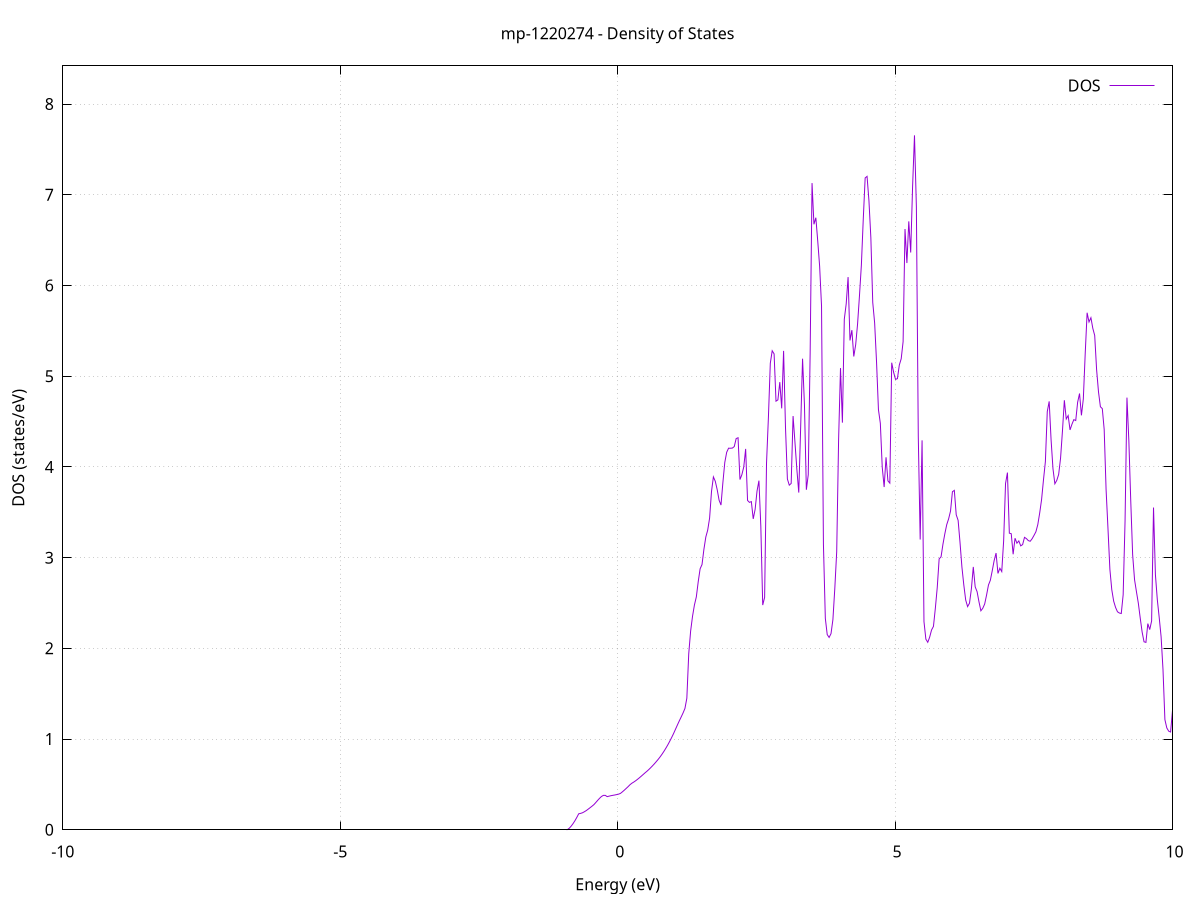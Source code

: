 set title 'mp-1220274 - Density of States'
set xlabel 'Energy (eV)'
set ylabel 'DOS (states/eV)'
set grid
set xrange [-10:10]
set yrange [0:8.421]
set xzeroaxis lt -1
set terminal png size 800,600
set output 'mp-1220274_dos_gnuplot.png'
plot '-' using 1:2 with lines title 'DOS'
-42.414000 0.000000
-42.379800 0.000000
-42.345600 0.000000
-42.311400 0.000000
-42.277300 0.000000
-42.243100 0.000000
-42.208900 0.000000
-42.174700 0.000000
-42.140500 0.000000
-42.106300 0.000000
-42.072100 0.000000
-42.037900 0.000000
-42.003700 0.000000
-41.969500 0.000000
-41.935400 0.000000
-41.901200 0.000000
-41.867000 0.000000
-41.832800 0.000000
-41.798600 0.000000
-41.764400 0.000000
-41.730200 0.000000
-41.696000 0.000000
-41.661800 0.000000
-41.627600 0.000000
-41.593500 0.000000
-41.559300 0.000000
-41.525100 0.000000
-41.490900 0.000000
-41.456700 0.000000
-41.422500 0.000000
-41.388300 0.000000
-41.354100 0.000000
-41.319900 0.000000
-41.285700 0.000000
-41.251500 0.000000
-41.217400 0.000000
-41.183200 0.000000
-41.149000 0.000000
-41.114800 0.000000
-41.080600 0.000000
-41.046400 0.000000
-41.012200 0.000000
-40.978000 0.000000
-40.943800 0.000000
-40.909600 0.000000
-40.875500 0.000000
-40.841300 0.000000
-40.807100 0.000000
-40.772900 0.000000
-40.738700 0.000000
-40.704500 0.000000
-40.670300 0.000000
-40.636100 0.000000
-40.601900 0.000000
-40.567700 0.000000
-40.533600 0.000000
-40.499400 0.000000
-40.465200 0.000000
-40.431000 0.000000
-40.396800 0.000000
-40.362600 0.000000
-40.328400 0.000000
-40.294200 0.000000
-40.260000 0.000000
-40.225800 0.000000
-40.191600 0.000000
-40.157500 0.000000
-40.123300 0.000000
-40.089100 0.000000
-40.054900 0.000000
-40.020700 0.000000
-39.986500 0.000000
-39.952300 0.000000
-39.918100 0.000000
-39.883900 0.000000
-39.849700 0.000000
-39.815600 0.000000
-39.781400 0.000000
-39.747200 0.000000
-39.713000 0.000000
-39.678800 0.000000
-39.644600 0.000000
-39.610400 0.000000
-39.576200 0.000000
-39.542000 0.000000
-39.507800 0.000000
-39.473700 0.000000
-39.439500 0.000000
-39.405300 0.000000
-39.371100 0.000000
-39.336900 0.000000
-39.302700 33.162400
-39.268500 95.856700
-39.234300 0.000000
-39.200100 0.000000
-39.165900 0.000000
-39.131700 0.000000
-39.097600 0.000000
-39.063400 0.000000
-39.029200 0.000000
-38.995000 0.000000
-38.960800 0.000000
-38.926600 0.000000
-38.892400 0.000000
-38.858200 0.000000
-38.824000 0.000000
-38.789800 0.000000
-38.755700 0.000000
-38.721500 0.000000
-38.687300 0.000000
-38.653100 0.000000
-38.618900 0.000000
-38.584700 0.000000
-38.550500 0.000000
-38.516300 0.000000
-38.482100 0.000000
-38.447900 0.000000
-38.413700 0.000000
-38.379600 0.000000
-38.345400 0.000000
-38.311200 0.000000
-38.277000 0.000000
-38.242800 0.000000
-38.208600 0.000000
-38.174400 0.000000
-38.140200 0.000000
-38.106000 0.000000
-38.071800 0.000000
-38.037700 0.000000
-38.003500 0.000000
-37.969300 0.000000
-37.935100 0.000000
-37.900900 0.000000
-37.866700 0.000000
-37.832500 0.000000
-37.798300 0.000000
-37.764100 0.000000
-37.729900 0.000000
-37.695800 0.000000
-37.661600 0.000000
-37.627400 0.000000
-37.593200 0.000000
-37.559000 0.000000
-37.524800 0.000000
-37.490600 0.000000
-37.456400 0.000000
-37.422200 0.000000
-37.388000 0.000000
-37.353800 0.000000
-37.319700 0.000000
-37.285500 0.000000
-37.251300 0.000000
-37.217100 0.000000
-37.182900 0.000000
-37.148700 0.000000
-37.114500 0.000000
-37.080300 0.000000
-37.046100 0.000000
-37.011900 0.000000
-36.977800 0.000000
-36.943600 0.000000
-36.909400 0.000000
-36.875200 0.000000
-36.841000 0.000000
-36.806800 0.000000
-36.772600 0.000000
-36.738400 0.000000
-36.704200 0.000000
-36.670000 0.000000
-36.635900 0.000000
-36.601700 0.000000
-36.567500 0.000000
-36.533300 0.000000
-36.499100 0.000000
-36.464900 0.000000
-36.430700 0.000000
-36.396500 0.000000
-36.362300 0.000000
-36.328100 0.000000
-36.293900 0.000000
-36.259800 0.000000
-36.225600 0.000000
-36.191400 0.000000
-36.157200 0.000000
-36.123000 0.000000
-36.088800 0.000000
-36.054600 0.000000
-36.020400 0.000000
-35.986200 0.000000
-35.952000 0.000000
-35.917900 0.000000
-35.883700 0.000000
-35.849500 0.000000
-35.815300 0.000000
-35.781100 0.000000
-35.746900 0.000000
-35.712700 0.000000
-35.678500 0.000000
-35.644300 0.000000
-35.610100 0.000000
-35.575900 0.000000
-35.541800 0.000000
-35.507600 0.000000
-35.473400 0.000000
-35.439200 0.000000
-35.405000 0.000000
-35.370800 0.000000
-35.336600 0.000000
-35.302400 0.000000
-35.268200 0.000000
-35.234000 0.000000
-35.199900 0.000000
-35.165700 0.000000
-35.131500 0.000000
-35.097300 0.000000
-35.063100 0.000000
-35.028900 0.000000
-34.994700 0.000000
-34.960500 0.000000
-34.926300 0.000000
-34.892100 0.000000
-34.858000 0.000000
-34.823800 0.000000
-34.789600 0.000000
-34.755400 0.000000
-34.721200 0.000000
-34.687000 0.000000
-34.652800 0.000000
-34.618600 0.000000
-34.584400 0.000000
-34.550200 0.000000
-34.516000 0.000000
-34.481900 0.000000
-34.447700 0.000000
-34.413500 9.543200
-34.379300 23.507400
-34.345100 46.622400
-34.310900 0.000000
-34.276700 0.000000
-34.242500 0.000000
-34.208300 0.000000
-34.174100 0.000000
-34.140000 0.000000
-34.105800 0.000000
-34.071600 0.000000
-34.037400 0.000000
-34.003200 0.000000
-33.969000 0.000000
-33.934800 0.000000
-33.900600 0.000000
-33.866400 0.000000
-33.832200 0.000000
-33.798100 0.000000
-33.763900 0.000000
-33.729700 0.000000
-33.695500 0.000000
-33.661300 0.000000
-33.627100 0.000000
-33.592900 0.000000
-33.558700 0.000000
-33.524500 0.000000
-33.490300 0.000000
-33.456100 0.000000
-33.422000 0.000000
-33.387800 0.000000
-33.353600 0.000000
-33.319400 0.000000
-33.285200 0.000000
-33.251000 0.000000
-33.216800 0.000000
-33.182600 0.000000
-33.148400 0.000000
-33.114200 0.000000
-33.080100 0.000000
-33.045900 0.000000
-33.011700 0.000000
-32.977500 0.000000
-32.943300 0.000000
-32.909100 0.000000
-32.874900 0.000000
-32.840700 0.000000
-32.806500 0.000000
-32.772300 0.000000
-32.738200 0.000000
-32.704000 0.000000
-32.669800 0.000000
-32.635600 0.000000
-32.601400 0.000000
-32.567200 0.000000
-32.533000 0.000000
-32.498800 0.000000
-32.464600 0.000000
-32.430400 0.000000
-32.396200 0.000000
-32.362100 0.000000
-32.327900 0.000000
-32.293700 0.000000
-32.259500 0.000000
-32.225300 0.000000
-32.191100 0.000000
-32.156900 0.000000
-32.122700 0.000000
-32.088500 0.000000
-32.054300 0.000000
-32.020200 0.000000
-31.986000 0.000000
-31.951800 0.000000
-31.917600 0.000000
-31.883400 0.000000
-31.849200 0.000000
-31.815000 0.000000
-31.780800 0.000000
-31.746600 0.000000
-31.712400 0.000000
-31.678200 0.000000
-31.644100 0.000000
-31.609900 0.000000
-31.575700 0.000000
-31.541500 0.000000
-31.507300 0.000000
-31.473100 0.000000
-31.438900 0.000000
-31.404700 0.000000
-31.370500 0.000000
-31.336300 0.000000
-31.302200 0.000000
-31.268000 0.000000
-31.233800 0.000000
-31.199600 0.000000
-31.165400 0.000000
-31.131200 0.000000
-31.097000 0.000000
-31.062800 0.000000
-31.028600 0.000000
-30.994400 0.000000
-30.960300 0.000000
-30.926100 0.000000
-30.891900 0.000000
-30.857700 0.000000
-30.823500 0.000000
-30.789300 0.000000
-30.755100 0.000000
-30.720900 0.000000
-30.686700 0.000000
-30.652500 0.000000
-30.618300 0.000000
-30.584200 0.000000
-30.550000 0.000000
-30.515800 0.000000
-30.481600 0.000000
-30.447400 0.000000
-30.413200 0.000000
-30.379000 0.000000
-30.344800 0.000000
-30.310600 0.000000
-30.276400 0.000000
-30.242300 0.000000
-30.208100 0.000000
-30.173900 0.000000
-30.139700 0.000000
-30.105500 0.000000
-30.071300 0.000000
-30.037100 0.000000
-30.002900 0.000000
-29.968700 0.000000
-29.934500 0.000000
-29.900400 0.000000
-29.866200 0.000000
-29.832000 0.000000
-29.797800 0.000000
-29.763600 0.000000
-29.729400 0.000000
-29.695200 0.000000
-29.661000 0.000000
-29.626800 0.000000
-29.592600 0.000000
-29.558400 0.000000
-29.524300 0.000000
-29.490100 0.000000
-29.455900 0.000000
-29.421700 0.000000
-29.387500 0.000000
-29.353300 0.000000
-29.319100 0.000000
-29.284900 0.000000
-29.250700 0.000000
-29.216500 0.000000
-29.182400 0.000000
-29.148200 0.000000
-29.114000 0.000000
-29.079800 0.000000
-29.045600 0.000000
-29.011400 0.000000
-28.977200 0.000000
-28.943000 0.000000
-28.908800 0.000000
-28.874600 0.000000
-28.840400 0.000000
-28.806300 0.000000
-28.772100 0.000000
-28.737900 0.000000
-28.703700 0.000000
-28.669500 0.000000
-28.635300 0.000000
-28.601100 0.000000
-28.566900 0.000000
-28.532700 0.000000
-28.498500 0.000000
-28.464400 0.000000
-28.430200 0.000000
-28.396000 0.000000
-28.361800 0.000000
-28.327600 0.000000
-28.293400 0.000000
-28.259200 0.000000
-28.225000 0.000000
-28.190800 0.000000
-28.156600 0.000000
-28.122500 0.000000
-28.088300 0.000000
-28.054100 0.000000
-28.019900 0.000000
-27.985700 0.000000
-27.951500 0.000000
-27.917300 0.000000
-27.883100 0.000000
-27.848900 0.000000
-27.814700 0.000000
-27.780500 0.000000
-27.746400 0.000000
-27.712200 0.000000
-27.678000 0.000000
-27.643800 0.000000
-27.609600 0.000000
-27.575400 0.000000
-27.541200 0.000000
-27.507000 0.000000
-27.472800 0.000000
-27.438600 0.000000
-27.404500 0.000000
-27.370300 0.000000
-27.336100 0.000000
-27.301900 0.000000
-27.267700 0.000000
-27.233500 0.000000
-27.199300 0.000000
-27.165100 0.000000
-27.130900 0.000000
-27.096700 0.000000
-27.062600 0.000000
-27.028400 0.000000
-26.994200 0.000000
-26.960000 0.000000
-26.925800 0.000000
-26.891600 0.000000
-26.857400 0.000000
-26.823200 0.000000
-26.789000 0.000000
-26.754800 0.000000
-26.720600 0.000000
-26.686500 0.000000
-26.652300 0.000000
-26.618100 0.000000
-26.583900 0.000000
-26.549700 0.000000
-26.515500 0.000000
-26.481300 0.000000
-26.447100 0.000000
-26.412900 0.000000
-26.378700 0.000000
-26.344600 0.000000
-26.310400 0.000000
-26.276200 0.000000
-26.242000 0.000000
-26.207800 0.000000
-26.173600 0.000000
-26.139400 0.000000
-26.105200 0.000000
-26.071000 0.000000
-26.036800 0.000000
-26.002700 0.000000
-25.968500 0.000000
-25.934300 0.000000
-25.900100 0.000000
-25.865900 0.000000
-25.831700 0.000000
-25.797500 0.000000
-25.763300 0.000000
-25.729100 0.000000
-25.694900 0.000000
-25.660700 0.000000
-25.626600 0.000000
-25.592400 0.000000
-25.558200 0.000000
-25.524000 0.000000
-25.489800 0.000000
-25.455600 0.000000
-25.421400 0.000000
-25.387200 0.000000
-25.353000 0.000000
-25.318800 0.000000
-25.284700 0.000000
-25.250500 0.000000
-25.216300 0.000000
-25.182100 0.000000
-25.147900 0.000000
-25.113700 0.000000
-25.079500 0.000000
-25.045300 0.000000
-25.011100 0.000000
-24.976900 0.000000
-24.942700 0.000000
-24.908600 0.000000
-24.874400 0.000000
-24.840200 0.000000
-24.806000 0.000000
-24.771800 0.000000
-24.737600 0.000000
-24.703400 0.000000
-24.669200 0.000000
-24.635000 0.000000
-24.600800 0.000000
-24.566700 0.000000
-24.532500 0.000000
-24.498300 0.000000
-24.464100 0.000000
-24.429900 0.000000
-24.395700 0.000000
-24.361500 0.000000
-24.327300 0.000000
-24.293100 0.000000
-24.258900 0.000000
-24.224800 0.000000
-24.190600 0.000000
-24.156400 0.000000
-24.122200 0.000000
-24.088000 0.000000
-24.053800 0.000000
-24.019600 0.000000
-23.985400 0.000000
-23.951200 0.000000
-23.917000 0.000000
-23.882800 0.000000
-23.848700 0.000000
-23.814500 0.000000
-23.780300 0.000000
-23.746100 0.000000
-23.711900 0.000000
-23.677700 0.000000
-23.643500 0.000000
-23.609300 0.000000
-23.575100 0.000000
-23.540900 0.000000
-23.506800 0.000000
-23.472600 0.000000
-23.438400 0.000000
-23.404200 0.000000
-23.370000 0.000000
-23.335800 0.000000
-23.301600 0.000000
-23.267400 0.000000
-23.233200 0.000000
-23.199000 0.000000
-23.164900 0.000000
-23.130700 0.000000
-23.096500 0.000000
-23.062300 0.000000
-23.028100 0.000000
-22.993900 0.000000
-22.959700 0.000000
-22.925500 0.000000
-22.891300 0.000000
-22.857100 0.000000
-22.822900 0.000000
-22.788800 0.000000
-22.754600 0.000000
-22.720400 0.000000
-22.686200 0.000000
-22.652000 0.000000
-22.617800 0.000000
-22.583600 0.000000
-22.549400 0.000000
-22.515200 0.000000
-22.481000 0.000000
-22.446900 0.000000
-22.412700 0.000000
-22.378500 0.000000
-22.344300 0.000000
-22.310100 0.000000
-22.275900 0.000000
-22.241700 0.000000
-22.207500 0.000000
-22.173300 0.000000
-22.139100 0.000000
-22.104900 0.000000
-22.070800 0.000000
-22.036600 0.000000
-22.002400 0.000000
-21.968200 0.000000
-21.934000 0.000000
-21.899800 0.000000
-21.865600 0.000000
-21.831400 0.000000
-21.797200 0.000000
-21.763000 0.000000
-21.728900 0.000000
-21.694700 0.000000
-21.660500 0.000000
-21.626300 0.000000
-21.592100 0.000000
-21.557900 0.000000
-21.523700 0.000000
-21.489500 0.000000
-21.455300 0.000000
-21.421100 0.000000
-21.387000 0.000000
-21.352800 0.000000
-21.318600 0.000000
-21.284400 0.000000
-21.250200 0.000000
-21.216000 0.000000
-21.181800 0.000000
-21.147600 0.000000
-21.113400 0.000000
-21.079200 0.000000
-21.045000 0.000000
-21.010900 0.000000
-20.976700 0.000000
-20.942500 0.000000
-20.908300 0.000000
-20.874100 0.000000
-20.839900 0.000000
-20.805700 0.000000
-20.771500 0.000000
-20.737300 0.000000
-20.703100 0.000000
-20.669000 0.000000
-20.634800 0.000000
-20.600600 0.000000
-20.566400 0.000000
-20.532200 0.000000
-20.498000 0.000000
-20.463800 0.000000
-20.429600 0.000000
-20.395400 0.000000
-20.361200 0.000000
-20.327100 0.000000
-20.292900 0.000000
-20.258700 0.000000
-20.224500 0.000000
-20.190300 0.000000
-20.156100 0.000000
-20.121900 0.000000
-20.087700 0.000000
-20.053500 0.000000
-20.019300 0.000000
-19.985100 0.000000
-19.951000 0.000000
-19.916800 0.000000
-19.882600 0.000000
-19.848400 0.000000
-19.814200 0.000000
-19.780000 0.000000
-19.745800 0.000000
-19.711600 0.000000
-19.677400 0.000000
-19.643200 0.000000
-19.609100 0.000000
-19.574900 0.000000
-19.540700 11.288200
-19.506500 20.707100
-19.472300 6.023900
-19.438100 5.091100
-19.403900 21.893800
-19.369700 37.955300
-19.335500 13.528000
-19.301300 19.828200
-19.267200 14.199000
-19.233000 11.131000
-19.198800 0.000000
-19.164600 0.000000
-19.130400 0.000000
-19.096200 0.000000
-19.062000 0.000000
-19.027800 0.000000
-18.993600 0.000000
-18.959400 0.000000
-18.925200 0.000000
-18.891100 0.000000
-18.856900 0.000000
-18.822700 0.000000
-18.788500 0.000000
-18.754300 0.000000
-18.720100 0.000000
-18.685900 0.000000
-18.651700 0.000000
-18.617500 0.000000
-18.583300 0.000000
-18.549200 0.000000
-18.515000 0.000000
-18.480800 0.000000
-18.446600 0.000000
-18.412400 0.000000
-18.378200 0.000000
-18.344000 0.000000
-18.309800 0.000000
-18.275600 0.000000
-18.241400 0.000000
-18.207200 0.000000
-18.173100 0.000000
-18.138900 0.000000
-18.104700 0.000000
-18.070500 0.000000
-18.036300 0.000000
-18.002100 0.000000
-17.967900 0.000000
-17.933700 0.000000
-17.899500 0.000000
-17.865300 0.000000
-17.831200 0.000000
-17.797000 0.000000
-17.762800 0.000000
-17.728600 0.000000
-17.694400 0.000000
-17.660200 0.000000
-17.626000 0.000000
-17.591800 0.000000
-17.557600 0.000000
-17.523400 0.000000
-17.489300 0.000000
-17.455100 0.000000
-17.420900 0.000000
-17.386700 0.000000
-17.352500 0.000000
-17.318300 0.000000
-17.284100 0.000000
-17.249900 0.000000
-17.215700 0.000000
-17.181500 0.000000
-17.147300 0.000000
-17.113200 0.000000
-17.079000 0.000000
-17.044800 0.000000
-17.010600 0.000000
-16.976400 0.000000
-16.942200 0.000000
-16.908000 0.000000
-16.873800 0.000000
-16.839600 0.000000
-16.805400 0.000000
-16.771300 0.000000
-16.737100 0.000000
-16.702900 0.000000
-16.668700 0.000000
-16.634500 0.000000
-16.600300 0.000000
-16.566100 0.000000
-16.531900 0.000000
-16.497700 0.000000
-16.463500 0.000000
-16.429400 0.000000
-16.395200 0.000000
-16.361000 0.000000
-16.326800 0.000000
-16.292600 0.000000
-16.258400 0.000000
-16.224200 0.000000
-16.190000 0.000000
-16.155800 0.000000
-16.121600 1.170300
-16.087400 5.504500
-16.053300 8.330300
-16.019100 11.802900
-15.984900 16.316500
-15.950700 23.303800
-15.916500 16.023600
-15.882300 19.643000
-15.848100 2.516600
-15.813900 2.346000
-15.779700 3.530400
-15.745500 3.901300
-15.711400 5.664600
-15.677200 35.551900
-15.643000 19.762000
-15.608800 7.017800
-15.574600 8.443500
-15.540400 38.006300
-15.506200 20.977000
-15.472000 40.643200
-15.437800 23.307000
-15.403600 18.308400
-15.369400 14.564100
-15.335300 11.910000
-15.301100 10.731200
-15.266900 7.388400
-15.232700 3.923500
-15.198500 0.000000
-15.164300 0.000000
-15.130100 0.000000
-15.095900 0.000000
-15.061700 0.000000
-15.027500 0.000000
-14.993400 0.000000
-14.959200 0.000000
-14.925000 0.000000
-14.890800 0.000000
-14.856600 0.000000
-14.822400 0.000000
-14.788200 0.000000
-14.754000 0.000000
-14.719800 0.000000
-14.685600 0.000000
-14.651500 0.000000
-14.617300 0.000000
-14.583100 0.000000
-14.548900 0.000000
-14.514700 0.000000
-14.480500 0.000000
-14.446300 0.000000
-14.412100 0.000000
-14.377900 0.000000
-14.343700 0.000000
-14.309500 0.000000
-14.275400 0.000000
-14.241200 0.000000
-14.207000 0.000000
-14.172800 0.000000
-14.138600 0.000000
-14.104400 0.000000
-14.070200 0.000000
-14.036000 0.000000
-14.001800 0.000000
-13.967600 0.000000
-13.933500 0.000000
-13.899300 0.000000
-13.865100 0.000000
-13.830900 0.000000
-13.796700 0.000000
-13.762500 0.000000
-13.728300 0.000000
-13.694100 0.000000
-13.659900 0.000000
-13.625700 0.000000
-13.591600 0.000000
-13.557400 0.000000
-13.523200 0.000000
-13.489000 0.000000
-13.454800 0.000000
-13.420600 0.000000
-13.386400 0.000000
-13.352200 0.000000
-13.318000 0.000000
-13.283800 0.000000
-13.249600 0.000000
-13.215500 0.000000
-13.181300 0.000000
-13.147100 0.000000
-13.112900 0.000000
-13.078700 0.000000
-13.044500 0.000000
-13.010300 0.000000
-12.976100 0.000000
-12.941900 0.000000
-12.907700 0.000000
-12.873600 0.000000
-12.839400 0.000000
-12.805200 0.000000
-12.771000 0.000000
-12.736800 0.000000
-12.702600 0.000000
-12.668400 0.000000
-12.634200 0.000000
-12.600000 0.000000
-12.565800 0.000000
-12.531700 0.000000
-12.497500 0.000000
-12.463300 0.000000
-12.429100 0.000000
-12.394900 0.000000
-12.360700 0.000000
-12.326500 0.000000
-12.292300 0.000000
-12.258100 0.000000
-12.223900 0.000000
-12.189700 0.000000
-12.155600 0.000000
-12.121400 0.000000
-12.087200 0.000000
-12.053000 0.000000
-12.018800 0.000000
-11.984600 0.000000
-11.950400 0.000000
-11.916200 0.000000
-11.882000 0.000000
-11.847800 0.000000
-11.813700 0.000000
-11.779500 0.000000
-11.745300 0.000000
-11.711100 0.000000
-11.676900 0.000000
-11.642700 0.000000
-11.608500 0.000000
-11.574300 0.000000
-11.540100 0.000000
-11.505900 0.000000
-11.471700 0.000000
-11.437600 0.000000
-11.403400 0.000000
-11.369200 0.000000
-11.335000 0.000000
-11.300800 0.000000
-11.266600 0.000000
-11.232400 0.000000
-11.198200 0.000000
-11.164000 0.000000
-11.129800 0.000000
-11.095700 0.000000
-11.061500 0.000000
-11.027300 0.000000
-10.993100 0.000000
-10.958900 0.000000
-10.924700 0.000000
-10.890500 0.000000
-10.856300 0.000000
-10.822100 0.000000
-10.787900 0.000000
-10.753800 0.000000
-10.719600 0.000000
-10.685400 0.000000
-10.651200 0.000000
-10.617000 0.000000
-10.582800 0.000000
-10.548600 0.000000
-10.514400 0.000000
-10.480200 0.000000
-10.446000 0.000000
-10.411800 0.000000
-10.377700 0.000000
-10.343500 0.000000
-10.309300 0.000000
-10.275100 0.000000
-10.240900 0.000000
-10.206700 0.000000
-10.172500 0.000000
-10.138300 0.000000
-10.104100 0.000000
-10.069900 0.000000
-10.035800 0.000000
-10.001600 0.000000
-9.967400 0.000000
-9.933200 0.000000
-9.899000 0.000000
-9.864800 0.000000
-9.830600 0.000000
-9.796400 0.000000
-9.762200 0.000000
-9.728000 0.000000
-9.693900 0.000000
-9.659700 0.000000
-9.625500 0.000000
-9.591300 0.000000
-9.557100 0.000000
-9.522900 0.000000
-9.488700 0.000000
-9.454500 0.000000
-9.420300 0.000000
-9.386100 0.000000
-9.351900 0.000000
-9.317800 0.000000
-9.283600 0.000000
-9.249400 0.000000
-9.215200 0.000000
-9.181000 0.000000
-9.146800 0.000000
-9.112600 0.000000
-9.078400 0.000000
-9.044200 0.000000
-9.010000 0.000000
-8.975900 0.000000
-8.941700 0.000000
-8.907500 0.000000
-8.873300 0.000000
-8.839100 0.000000
-8.804900 0.000000
-8.770700 0.000000
-8.736500 0.000000
-8.702300 0.000000
-8.668100 0.000000
-8.633900 0.000000
-8.599800 0.000000
-8.565600 0.000000
-8.531400 0.000000
-8.497200 0.000000
-8.463000 0.000000
-8.428800 0.000000
-8.394600 0.000000
-8.360400 0.000000
-8.326200 0.000000
-8.292000 0.000000
-8.257900 0.000000
-8.223700 0.000000
-8.189500 0.000000
-8.155300 0.000000
-8.121100 0.000000
-8.086900 0.000000
-8.052700 0.000000
-8.018500 0.000000
-7.984300 0.000000
-7.950100 0.000000
-7.916000 0.000000
-7.881800 0.000000
-7.847600 0.000000
-7.813400 0.000000
-7.779200 0.000000
-7.745000 0.000000
-7.710800 0.000000
-7.676600 0.000000
-7.642400 0.000000
-7.608200 0.000000
-7.574000 0.000000
-7.539900 0.000000
-7.505700 0.000000
-7.471500 0.000000
-7.437300 0.000000
-7.403100 0.000000
-7.368900 0.000000
-7.334700 0.000000
-7.300500 0.000000
-7.266300 0.000000
-7.232100 0.000000
-7.198000 0.000000
-7.163800 0.000000
-7.129600 0.000000
-7.095400 0.000000
-7.061200 0.000000
-7.027000 0.000000
-6.992800 0.000000
-6.958600 0.000000
-6.924400 0.000000
-6.890200 0.000000
-6.856100 0.000000
-6.821900 0.000000
-6.787700 0.000000
-6.753500 0.000000
-6.719300 0.000000
-6.685100 0.000000
-6.650900 0.000000
-6.616700 0.000000
-6.582500 0.000000
-6.548300 0.000000
-6.514100 0.000000
-6.480000 0.000000
-6.445800 0.000000
-6.411600 0.000000
-6.377400 0.000000
-6.343200 0.000000
-6.309000 0.000000
-6.274800 0.000000
-6.240600 0.000000
-6.206400 0.000000
-6.172200 0.000000
-6.138100 0.000000
-6.103900 0.000000
-6.069700 0.000000
-6.035500 0.000000
-6.001300 0.000000
-5.967100 0.000000
-5.932900 0.000000
-5.898700 0.000000
-5.864500 0.000000
-5.830300 0.000000
-5.796200 0.000000
-5.762000 0.000000
-5.727800 0.000000
-5.693600 0.000000
-5.659400 0.000000
-5.625200 0.000000
-5.591000 0.000000
-5.556800 0.000000
-5.522600 0.000000
-5.488400 0.000000
-5.454200 0.000000
-5.420100 0.000000
-5.385900 0.000000
-5.351700 0.000000
-5.317500 0.000000
-5.283300 0.000000
-5.249100 0.000000
-5.214900 0.000000
-5.180700 0.000000
-5.146500 0.000000
-5.112300 0.000000
-5.078200 0.000000
-5.044000 0.000000
-5.009800 0.000000
-4.975600 0.000000
-4.941400 0.000000
-4.907200 0.000000
-4.873000 0.000000
-4.838800 0.000000
-4.804600 0.000000
-4.770400 0.000000
-4.736200 0.000000
-4.702100 0.000000
-4.667900 0.000000
-4.633700 0.000000
-4.599500 0.000000
-4.565300 0.000000
-4.531100 0.000000
-4.496900 0.000000
-4.462700 0.000000
-4.428500 0.000000
-4.394300 0.000000
-4.360200 0.000000
-4.326000 0.000000
-4.291800 0.000000
-4.257600 0.000000
-4.223400 0.000000
-4.189200 0.000000
-4.155000 0.000000
-4.120800 0.000000
-4.086600 0.000000
-4.052400 0.000000
-4.018300 0.000000
-3.984100 0.000000
-3.949900 0.000000
-3.915700 0.000000
-3.881500 0.000000
-3.847300 0.000000
-3.813100 0.000000
-3.778900 0.000000
-3.744700 0.000000
-3.710500 0.000000
-3.676300 0.000000
-3.642200 0.000000
-3.608000 0.000000
-3.573800 0.000000
-3.539600 0.000000
-3.505400 0.000000
-3.471200 0.000000
-3.437000 0.000000
-3.402800 0.000000
-3.368600 0.000000
-3.334400 0.000000
-3.300300 0.000000
-3.266100 0.000000
-3.231900 0.000000
-3.197700 0.000000
-3.163500 0.000000
-3.129300 0.000000
-3.095100 0.000000
-3.060900 0.000000
-3.026700 0.000000
-2.992500 0.000000
-2.958400 0.000000
-2.924200 0.000000
-2.890000 0.000000
-2.855800 0.000000
-2.821600 0.000000
-2.787400 0.000000
-2.753200 0.000000
-2.719000 0.000000
-2.684800 0.000000
-2.650600 0.000000
-2.616400 0.000000
-2.582300 0.000000
-2.548100 0.000000
-2.513900 0.000000
-2.479700 0.000000
-2.445500 0.000000
-2.411300 0.000000
-2.377100 0.000000
-2.342900 0.000000
-2.308700 0.000000
-2.274500 0.000000
-2.240400 0.000000
-2.206200 0.000000
-2.172000 0.000000
-2.137800 0.000000
-2.103600 0.000000
-2.069400 0.000000
-2.035200 0.000000
-2.001000 0.000000
-1.966800 0.000000
-1.932600 0.000000
-1.898400 0.000000
-1.864300 0.000000
-1.830100 0.000000
-1.795900 0.000000
-1.761700 0.000000
-1.727500 0.000000
-1.693300 0.000000
-1.659100 0.000000
-1.624900 0.000000
-1.590700 0.000000
-1.556500 0.000000
-1.522400 0.000000
-1.488200 0.000000
-1.454000 0.000000
-1.419800 0.000000
-1.385600 0.000000
-1.351400 0.000000
-1.317200 0.000000
-1.283000 0.000000
-1.248800 0.000000
-1.214600 0.000000
-1.180500 0.000000
-1.146300 0.000000
-1.112100 0.000000
-1.077900 0.000000
-1.043700 0.000000
-1.009500 0.000000
-0.975300 0.000000
-0.941100 0.000000
-0.906900 0.001900
-0.872700 0.016400
-0.838500 0.039400
-0.804400 0.067300
-0.770200 0.099600
-0.736000 0.136300
-0.701800 0.176400
-0.667600 0.180700
-0.633400 0.187500
-0.599200 0.198900
-0.565000 0.211900
-0.530800 0.227400
-0.496600 0.243400
-0.462500 0.259800
-0.428300 0.277100
-0.394100 0.300300
-0.359900 0.324400
-0.325700 0.347000
-0.291500 0.366900
-0.257300 0.379200
-0.223100 0.379500
-0.188900 0.365300
-0.154700 0.370700
-0.120600 0.375600
-0.086400 0.379800
-0.052200 0.383400
-0.018000 0.387800
0.016200 0.392800
0.050400 0.400800
0.084600 0.417700
0.118800 0.435800
0.153000 0.455200
0.187200 0.474800
0.221400 0.496100
0.255500 0.512900
0.289700 0.525700
0.323900 0.540100
0.358100 0.556200
0.392300 0.573300
0.426500 0.591300
0.460700 0.609700
0.494900 0.628300
0.529100 0.645700
0.563300 0.664900
0.597400 0.685500
0.631600 0.707100
0.665800 0.729900
0.700000 0.754000
0.734200 0.779100
0.768400 0.806100
0.802600 0.835500
0.836800 0.867300
0.871000 0.901300
0.905200 0.937600
0.939300 0.976400
0.973500 1.017200
1.007700 1.060400
1.041900 1.107300
1.076100 1.153800
1.110300 1.199500
1.144500 1.242800
1.178700 1.287500
1.212900 1.337500
1.247100 1.450300
1.281300 1.940100
1.315400 2.190600
1.349600 2.353300
1.383800 2.478000
1.418000 2.566800
1.452200 2.734400
1.486400 2.876900
1.520600 2.923700
1.554800 3.091700
1.589000 3.227200
1.623200 3.303500
1.657300 3.436100
1.691500 3.728800
1.725700 3.889900
1.759900 3.841500
1.794100 3.749200
1.828300 3.633300
1.862500 3.579400
1.896700 3.826900
1.930900 4.049100
1.965100 4.161200
1.999300 4.206500
2.033400 4.206000
2.067600 4.207800
2.101800 4.224400
2.136000 4.312800
2.170200 4.321700
2.204400 3.860500
2.238600 3.913400
2.272800 3.999600
2.307000 4.198600
2.341200 3.630600
2.375300 3.609200
2.409500 3.617700
2.443700 3.427100
2.477900 3.532500
2.512100 3.733400
2.546300 3.848800
2.580500 3.345500
2.614700 2.477000
2.648900 2.561300
2.683100 4.039900
2.717200 4.545400
2.751400 5.142700
2.785600 5.280600
2.819800 5.246000
2.854000 4.724800
2.888200 4.739000
2.922400 4.935100
2.956600 4.645400
2.990800 5.279300
3.025000 4.437800
3.059200 3.867000
3.093300 3.799000
3.127500 3.817800
3.161700 4.560700
3.195900 4.269100
3.230100 3.972500
3.264300 3.717000
3.298500 4.439500
3.332700 5.192900
3.366900 4.684000
3.401100 3.748100
3.435200 3.913600
3.469400 5.251200
3.503600 7.129100
3.537800 6.674700
3.572000 6.747400
3.606200 6.490000
3.640400 6.212800
3.674600 5.773700
3.708800 3.148500
3.743000 2.330500
3.777100 2.151600
3.811300 2.120200
3.845500 2.162000
3.879700 2.317300
3.913900 2.660400
3.948100 3.066000
3.982300 4.301600
4.016500 5.089900
4.050700 4.488000
4.084900 5.627900
4.119100 5.796800
4.153200 6.092900
4.187400 5.394400
4.221600 5.507900
4.255800 5.217300
4.290000 5.346900
4.324200 5.575600
4.358400 5.886700
4.392600 6.223100
4.426800 6.731800
4.461000 7.185800
4.495100 7.203000
4.529300 6.933500
4.563500 6.527200
4.597700 5.812700
4.631900 5.586500
4.666100 5.157200
4.700300 4.631500
4.734500 4.480800
4.768700 3.997400
4.802900 3.778500
4.837100 4.105900
4.871200 3.846200
4.905400 3.821300
4.939600 5.148900
4.973800 5.043300
5.008000 4.965200
5.042200 4.973100
5.076400 5.123100
5.110600 5.192400
5.144800 5.380800
5.179000 6.622400
5.213100 6.247800
5.247300 6.706700
5.281500 6.363600
5.315700 7.089200
5.349900 7.655400
5.384100 6.865700
5.418300 4.337100
5.452500 3.199300
5.486700 4.293200
5.520900 2.295600
5.555000 2.101400
5.589200 2.066800
5.623400 2.123500
5.657600 2.202600
5.691800 2.242300
5.726000 2.442700
5.760200 2.671600
5.794400 2.986600
5.828600 3.008600
5.862800 3.147700
5.897000 3.263400
5.931100 3.363700
5.965300 3.427900
5.999500 3.513600
6.033700 3.726800
6.067900 3.741500
6.102100 3.472400
6.136300 3.411200
6.170500 3.166900
6.204700 2.896500
6.238900 2.698400
6.273000 2.532300
6.307200 2.460100
6.341400 2.497800
6.375600 2.656900
6.409800 2.897600
6.444000 2.677600
6.478200 2.624800
6.512400 2.512400
6.546600 2.414000
6.580800 2.441800
6.614900 2.489000
6.649100 2.587700
6.683300 2.698200
6.717500 2.751300
6.751700 2.856600
6.785900 2.968200
6.820100 3.050400
6.854300 2.825900
6.888500 2.883200
6.922700 2.846500
6.956900 3.186200
6.991000 3.817500
7.025200 3.937500
7.059400 3.269500
7.093600 3.263900
7.127800 3.037300
7.162000 3.214000
7.196200 3.159200
7.230400 3.183900
7.264600 3.129600
7.298800 3.143800
7.332900 3.223700
7.367100 3.209700
7.401300 3.187800
7.435500 3.180500
7.469700 3.208100
7.503900 3.245300
7.538100 3.285000
7.572300 3.364300
7.606500 3.492000
7.640700 3.641300
7.674800 3.857600
7.709000 4.058100
7.743200 4.610000
7.777400 4.722500
7.811600 4.300600
7.845800 3.980900
7.880000 3.814100
7.914200 3.851300
7.948400 3.916900
7.982600 4.096600
8.016800 4.395400
8.050900 4.735100
8.085100 4.528600
8.119300 4.566000
8.153500 4.407900
8.187700 4.470300
8.221900 4.521000
8.256100 4.511500
8.290300 4.712600
8.324500 4.809200
8.358700 4.568600
8.392800 4.748700
8.427000 5.250000
8.461200 5.699500
8.495400 5.597900
8.529600 5.644800
8.563800 5.528100
8.598000 5.448900
8.632200 5.072000
8.666400 4.827000
8.700600 4.663200
8.734800 4.642900
8.768900 4.412600
8.803100 3.749400
8.837300 3.318900
8.871500 2.871600
8.905700 2.646800
8.939900 2.520000
8.974100 2.450900
9.008300 2.403200
9.042500 2.389500
9.076700 2.384000
9.110800 2.591200
9.145000 3.403400
9.179200 4.764300
9.213400 4.287400
9.247600 3.625100
9.281800 3.031600
9.316000 2.757000
9.350200 2.624600
9.384400 2.497000
9.418600 2.333400
9.452700 2.179500
9.486900 2.072100
9.521100 2.065700
9.555300 2.272700
9.589500 2.206400
9.623700 2.301900
9.657900 3.552000
9.692100 2.812300
9.726300 2.537000
9.760500 2.340000
9.794700 2.127600
9.828800 1.766400
9.863000 1.214300
9.897200 1.123200
9.931400 1.087000
9.965600 1.077900
9.999800 1.313200
10.034000 1.829600
10.068200 1.867800
10.102400 2.064800
10.136600 2.223000
10.170700 2.340400
10.204900 2.475700
10.239100 2.653500
10.273300 2.350600
10.307500 2.005300
10.341700 1.795600
10.375900 1.607400
10.410100 1.530400
10.444300 1.458200
10.478500 1.383800
10.512600 1.308000
10.546800 1.218400
10.581000 1.035900
10.615200 0.944400
10.649400 0.543200
10.683600 0.517200
10.717800 0.640100
10.752000 0.781200
10.786200 0.959400
10.820400 1.251100
10.854600 1.758200
10.888700 2.271700
10.922900 2.522300
10.957100 2.514100
10.991300 2.209400
11.025500 2.233800
11.059700 2.258100
11.093900 2.291400
11.128100 2.474700
11.162300 2.432200
11.196500 2.355800
11.230600 2.169800
11.264800 2.092400
11.299000 2.061200
11.333200 1.973900
11.367400 1.957400
11.401600 1.911900
11.435800 1.718600
11.470000 1.642500
11.504200 1.752800
11.538400 2.177000
11.572600 2.548600
11.606700 3.019200
11.640900 3.414400
11.675100 3.382300
11.709300 3.590100
11.743500 3.682900
11.777700 3.816300
11.811900 3.400200
11.846100 2.883300
11.880300 2.676200
11.914500 2.505600
11.948600 2.421400
11.982800 2.286200
12.017000 2.676400
12.051200 2.435500
12.085400 2.523400
12.119600 3.087300
12.153800 3.066200
12.188000 3.091400
12.222200 3.184300
12.256400 3.214000
12.290500 3.015200
12.324700 2.811400
12.358900 2.795900
12.393100 2.798300
12.427300 2.826700
12.461500 3.066500
12.495700 3.115100
12.529900 3.172600
12.564100 3.169300
12.598300 3.008400
12.632500 2.797700
12.666600 2.751400
12.700800 2.842000
12.735000 2.861700
12.769200 2.847600
12.803400 2.801800
12.837600 2.798600
12.871800 2.834800
12.906000 2.771800
12.940200 2.790700
12.974400 2.870100
13.008500 2.947700
13.042700 3.128600
13.076900 3.252500
13.111100 3.310700
13.145300 3.235500
13.179500 3.089600
13.213700 2.903600
13.247900 2.776400
13.282100 2.769200
13.316300 2.955700
13.350400 3.099500
13.384600 3.239000
13.418800 3.245600
13.453000 3.165400
13.487200 3.136500
13.521400 3.237200
13.555600 3.392700
13.589800 3.554800
13.624000 3.747600
13.658200 4.067500
13.692400 4.295000
13.726500 4.406100
13.760700 4.349000
13.794900 4.411200
13.829100 4.401400
13.863300 4.280500
13.897500 4.302500
13.931700 4.851500
13.965900 4.340000
14.000100 3.451400
14.034300 3.274200
14.068400 3.290100
14.102600 3.266400
14.136800 3.221400
14.171000 3.155200
14.205200 3.240600
14.239400 3.371400
14.273600 3.502900
14.307800 3.829100
14.342000 4.247100
14.376200 4.991400
14.410300 4.931000
14.444500 4.637000
14.478700 4.549400
14.512900 4.381900
14.547100 4.143300
14.581300 3.867000
14.615500 3.207700
14.649700 3.002500
14.683900 3.076000
14.718100 3.267100
14.752300 3.203600
14.786400 3.536200
14.820600 4.075000
14.854800 4.615500
14.889000 5.099600
14.923200 5.212000
14.957400 5.620700
14.991600 4.768300
15.025800 4.644500
15.060000 3.899900
15.094200 3.140000
15.128300 2.938800
15.162500 3.120100
15.196700 3.141900
15.230900 3.561200
15.265100 4.129700
15.299300 4.604700
15.333500 5.427000
15.367700 3.771000
15.401900 3.368600
15.436100 3.616800
15.470300 3.599400
15.504400 3.564500
15.538600 3.504100
15.572800 3.442100
15.607000 3.360200
15.641200 3.252300
15.675400 3.102400
15.709600 2.993700
15.743800 3.023000
15.778000 2.824500
15.812200 2.656100
15.846300 2.525700
15.880500 2.426800
15.914700 2.413600
15.948900 2.572700
15.983100 3.115900
16.017300 3.437000
16.051500 3.301000
16.085700 3.006300
16.119900 2.937000
16.154100 3.014000
16.188200 3.027300
16.222400 3.086700
16.256600 3.182000
16.290800 2.940100
16.325000 2.697900
16.359200 2.700400
16.393400 2.742600
16.427600 3.078900
16.461800 3.654100
16.496000 3.629900
16.530200 3.858800
16.564300 4.114000
16.598500 4.173000
16.632700 4.319000
16.666900 4.466500
16.701100 4.863900
16.735300 4.511200
16.769500 4.431100
16.803700 4.275200
16.837900 3.672500
16.872100 3.221200
16.906200 2.983900
16.940400 2.777400
16.974600 2.605700
17.008800 2.457800
17.043000 2.324900
17.077200 2.247000
17.111400 2.185700
17.145600 2.149000
17.179800 2.135800
17.214000 2.224000
17.248100 2.308000
17.282300 2.554700
17.316500 2.621500
17.350700 2.624100
17.384900 2.660400
17.419100 2.682700
17.453300 2.698800
17.487500 2.683500
17.521700 2.525800
17.555900 2.360900
17.590100 2.368900
17.624200 2.818500
17.658400 3.016600
17.692600 2.753900
17.726800 2.830600
17.761000 2.970700
17.795200 3.344700
17.829400 3.578400
17.863600 3.654200
17.897800 3.889300
17.932000 4.135400
17.966100 4.212900
18.000300 4.122300
18.034500 3.672900
18.068700 3.322600
18.102900 3.128400
18.137100 2.997200
18.171300 2.953300
18.205500 2.865300
18.239700 2.799100
18.273900 2.723500
18.308100 2.381000
18.342200 2.198000
18.376400 2.197800
18.410600 2.213900
18.444800 2.182900
18.479000 2.105800
18.513200 1.993000
18.547400 1.866400
18.581600 1.858600
18.615800 1.900600
18.650000 1.942600
18.684100 2.001900
18.718300 2.062100
18.752500 2.128000
18.786700 2.058700
18.820900 1.999900
18.855100 2.004700
18.889300 1.854700
18.923500 1.895500
18.957700 2.004000
18.991900 2.132800
19.026000 2.254900
19.060200 2.301100
19.094400 2.308700
19.128600 2.282500
19.162800 2.313500
19.197000 2.488100
19.231200 2.817200
19.265400 2.849700
19.299600 2.883600
19.333800 2.885600
19.368000 2.995300
19.402100 3.121600
19.436300 3.309700
19.470500 3.461600
19.504700 3.530400
19.538900 3.689800
19.573100 4.015600
19.607300 3.862700
19.641500 3.594000
19.675700 3.278300
19.709900 3.239500
19.744000 3.348900
19.778200 3.678700
19.812400 3.746300
19.846600 3.796900
19.880800 3.860800
19.915000 3.953000
19.949200 4.055300
19.983400 4.393400
20.017600 4.623000
20.051800 4.339300
20.085900 4.110700
20.120100 3.961900
20.154300 3.805300
20.188500 3.726600
20.222700 3.779100
20.256900 3.771300
20.291100 3.705200
20.325300 3.517300
20.359500 3.317600
20.393700 3.183800
20.427900 3.181700
20.462000 3.368900
20.496200 3.550800
20.530400 3.686400
20.564600 3.857000
20.598800 3.997900
20.633000 4.115000
20.667200 4.114100
20.701400 4.056500
20.735600 4.154200
20.769800 4.283500
20.803900 4.303900
20.838100 4.362800
20.872300 4.379300
20.906500 4.342100
20.940700 4.247700
20.974900 4.097200
21.009100 3.917900
21.043300 3.711600
21.077500 3.540400
21.111700 3.383000
21.145800 3.150000
21.180000 3.197300
21.214200 3.355800
21.248400 3.424200
21.282600 3.446200
21.316800 3.373400
21.351000 3.341600
21.385200 3.367500
21.419400 3.414100
21.453600 3.428600
21.487800 3.523200
21.521900 3.582600
21.556100 3.482000
21.590300 3.203600
21.624500 2.723700
21.658700 2.250400
21.692900 1.864000
21.727100 1.594900
21.761300 1.380700
21.795500 1.156400
21.829700 1.199200
21.863800 1.340800
21.898000 1.463600
21.932200 1.455700
21.966400 1.532400
22.000600 1.683300
22.034800 2.013200
22.069000 2.262500
22.103200 2.401700
22.137400 2.529400
22.171600 2.911300
22.205800 1.559900
22.239900 0.826700
22.274100 0.492400
22.308300 0.296500
22.342500 0.182300
22.376700 0.111400
22.410900 0.048400
22.445100 0.017100
22.479300 0.014400
22.513500 0.011900
22.547700 0.009700
22.581800 0.007700
22.616000 0.005900
22.650200 0.004300
22.684400 0.003000
22.718600 0.002000
22.752800 0.001100
22.787000 0.000500
22.821200 0.000100
22.855400 0.000000
22.889600 0.000000
22.923700 0.000000
22.957900 0.000000
22.992100 0.000000
23.026300 0.000000
23.060500 0.000000
23.094700 0.000000
23.128900 0.000000
23.163100 0.000000
23.197300 0.000000
23.231500 0.000000
23.265700 0.000000
23.299800 0.000000
23.334000 0.000000
23.368200 0.000000
23.402400 0.000000
23.436600 0.000000
23.470800 0.000000
23.505000 0.000000
23.539200 0.000000
23.573400 0.000000
23.607600 0.000000
23.641700 0.000000
23.675900 0.000000
23.710100 0.000000
23.744300 0.000000
23.778500 0.000000
23.812700 0.000000
23.846900 0.000000
23.881100 0.000000
23.915300 0.000000
23.949500 0.000000
23.983600 0.000000
24.017800 0.000000
24.052000 0.000000
24.086200 0.000000
24.120400 0.000000
24.154600 0.000000
24.188800 0.000000
24.223000 0.000000
24.257200 0.000000
24.291400 0.000000
24.325600 0.000000
24.359700 0.000000
24.393900 0.000000
24.428100 0.000000
24.462300 0.000000
24.496500 0.000000
24.530700 0.000000
24.564900 0.000000
24.599100 0.000000
24.633300 0.000000
24.667500 0.000000
24.701600 0.000000
24.735800 0.000000
24.770000 0.000000
24.804200 0.000000
24.838400 0.000000
24.872600 0.000000
24.906800 0.000000
24.941000 0.000000
24.975200 0.000000
25.009400 0.000000
25.043600 0.000000
25.077700 0.000000
25.111900 0.000000
25.146100 0.000000
25.180300 0.000000
25.214500 0.000000
25.248700 0.000000
25.282900 0.000000
25.317100 0.000000
25.351300 0.000000
25.385500 0.000000
25.419600 0.000000
25.453800 0.000000
25.488000 0.000000
25.522200 0.000000
25.556400 0.000000
25.590600 0.000000
25.624800 0.000000
25.659000 0.000000
25.693200 0.000000
25.727400 0.000000
25.761500 0.000000
25.795700 0.000000
25.829900 0.000000
25.864100 0.000000
25.898300 0.000000
25.932500 0.000000
25.966700 0.000000
e
